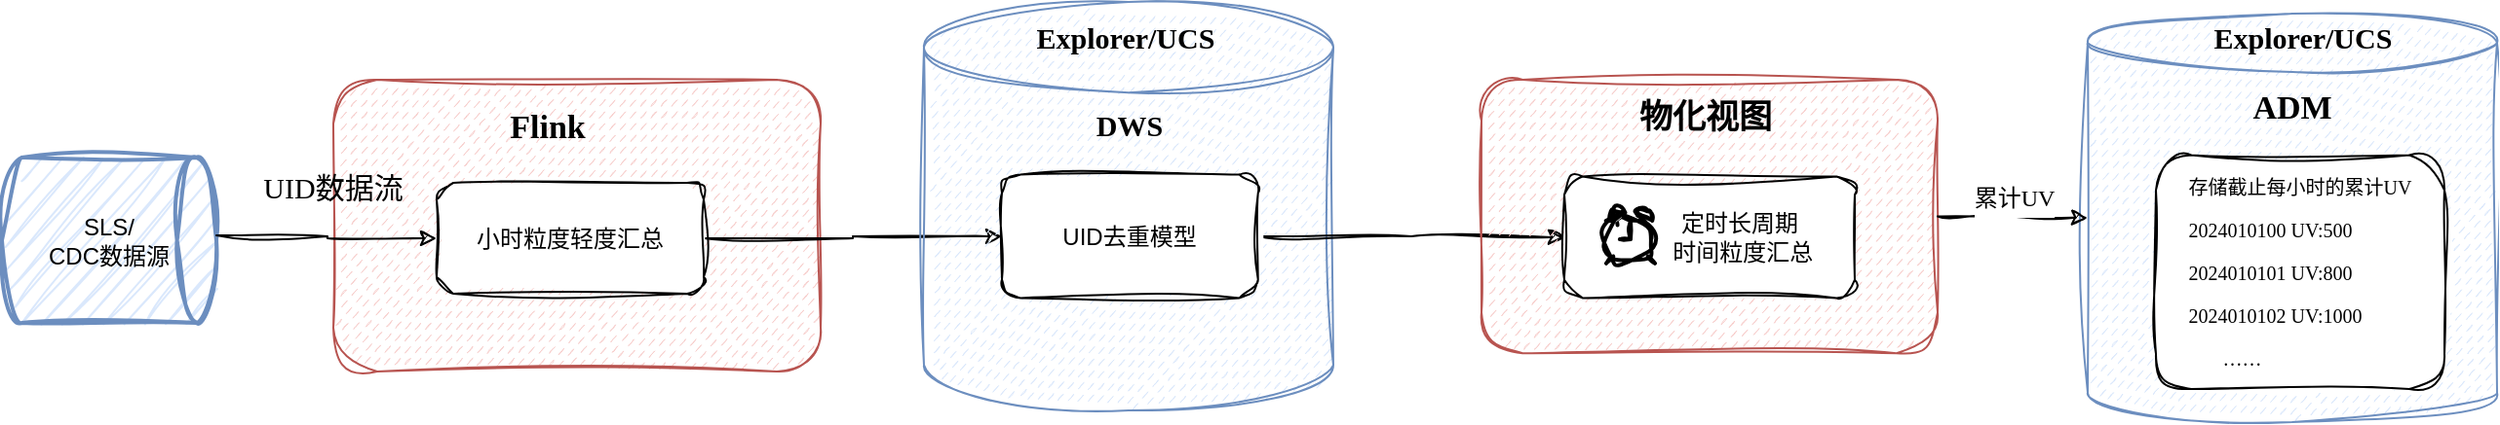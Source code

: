 <mxfile version="24.3.1" type="github">
  <diagram id="2pUIhmt7z4SOJBWyxBwC" name="Page-1">
    <mxGraphModel dx="954" dy="531" grid="1" gridSize="10" guides="1" tooltips="1" connect="1" arrows="1" fold="1" page="1" pageScale="1" pageWidth="827" pageHeight="1169" math="0" shadow="0">
      <root>
        <mxCell id="0" />
        <mxCell id="1" parent="0" />
        <mxCell id="mc7GSk7UoKByBwXPfGhx-1" value="SLS/&lt;br&gt;CDC数据源" style="strokeWidth=2;html=1;shape=mxgraph.flowchart.direct_data;whiteSpace=wrap;sketch=1;curveFitting=1;jiggle=2;fillColor=#dae8fc;strokeColor=#6c8ebf;" parent="1" vertex="1">
          <mxGeometry x="27" y="917" width="110" height="85" as="geometry" />
        </mxCell>
        <mxCell id="mc7GSk7UoKByBwXPfGhx-2" value="" style="rounded=1;whiteSpace=wrap;html=1;fillStyle=dashed;sketch=1;curveFitting=1;jiggle=2;fillColor=#f8cecc;strokeColor=#b85450;" parent="1" vertex="1">
          <mxGeometry x="197" y="877" width="250" height="150" as="geometry" />
        </mxCell>
        <mxCell id="mc7GSk7UoKByBwXPfGhx-3" style="edgeStyle=orthogonalEdgeStyle;rounded=0;orthogonalLoop=1;jettySize=auto;html=1;exitX=1;exitY=0.5;exitDx=0;exitDy=0;exitPerimeter=0;sketch=1;curveFitting=1;jiggle=2;entryX=0;entryY=0.5;entryDx=0;entryDy=0;" parent="1" target="mc7GSk7UoKByBwXPfGhx-5" edge="1">
          <mxGeometry relative="1" as="geometry">
            <mxPoint x="227" y="957" as="targetPoint" />
            <mxPoint x="137" y="957" as="sourcePoint" />
          </mxGeometry>
        </mxCell>
        <mxCell id="mc7GSk7UoKByBwXPfGhx-4" value="UID数据流" style="text;html=1;align=center;verticalAlign=middle;whiteSpace=wrap;rounded=0;fontFamily=Comic Sans MS;fontSize=15;fontColor=default;" parent="1" vertex="1">
          <mxGeometry x="157" y="917" width="80" height="30" as="geometry" />
        </mxCell>
        <mxCell id="mc7GSk7UoKByBwXPfGhx-11" style="edgeStyle=orthogonalEdgeStyle;rounded=0;sketch=1;hachureGap=4;jiggle=2;curveFitting=1;orthogonalLoop=1;jettySize=auto;html=1;exitX=1;exitY=0.5;exitDx=0;exitDy=0;entryX=0;entryY=0.5;entryDx=0;entryDy=0;fontFamily=Architects Daughter;fontSource=https%3A%2F%2Ffonts.googleapis.com%2Fcss%3Ffamily%3DArchitects%2BDaughter;" parent="1" source="mc7GSk7UoKByBwXPfGhx-5" target="mc7GSk7UoKByBwXPfGhx-9" edge="1">
          <mxGeometry relative="1" as="geometry" />
        </mxCell>
        <mxCell id="mc7GSk7UoKByBwXPfGhx-5" value="小时粒度轻度汇总" style="rounded=1;whiteSpace=wrap;html=1;sketch=1;hachureGap=4;jiggle=2;curveFitting=1;" parent="1" vertex="1">
          <mxGeometry x="250" y="930" width="137" height="57" as="geometry" />
        </mxCell>
        <mxCell id="mc7GSk7UoKByBwXPfGhx-6" value="Flink" style="text;html=1;align=center;verticalAlign=middle;whiteSpace=wrap;rounded=0;fontFamily=Comic Sans MS;fontSize=17;fontStyle=1" parent="1" vertex="1">
          <mxGeometry x="277" y="887" width="60" height="30" as="geometry" />
        </mxCell>
        <mxCell id="mc7GSk7UoKByBwXPfGhx-7" value="" style="shape=cylinder3;whiteSpace=wrap;html=1;boundedLbl=1;backgroundOutline=1;size=23.296;fillStyle=dashed;sketch=1;curveFitting=1;jiggle=2;fillColor=#dae8fc;strokeColor=#6c8ebf;" parent="1" vertex="1">
          <mxGeometry x="500" y="837" width="210" height="210" as="geometry" />
        </mxCell>
        <mxCell id="mc7GSk7UoKByBwXPfGhx-8" value="&lt;b&gt;Explorer/UCS&lt;/b&gt;" style="text;html=1;align=center;verticalAlign=middle;whiteSpace=wrap;rounded=0;fontFamily=Comic Sans MS;fontSize=15;strokeWidth=0;" parent="1" vertex="1">
          <mxGeometry x="545.62" y="837" width="115" height="35" as="geometry" />
        </mxCell>
        <mxCell id="mc7GSk7UoKByBwXPfGhx-20" style="edgeStyle=orthogonalEdgeStyle;rounded=0;sketch=1;hachureGap=4;jiggle=2;curveFitting=1;orthogonalLoop=1;jettySize=auto;html=1;exitX=1;exitY=0.5;exitDx=0;exitDy=0;entryX=0;entryY=0.5;entryDx=0;entryDy=0;fontFamily=Architects Daughter;fontSource=https%3A%2F%2Ffonts.googleapis.com%2Fcss%3Ffamily%3DArchitects%2BDaughter;" parent="1" source="mc7GSk7UoKByBwXPfGhx-9" target="mc7GSk7UoKByBwXPfGhx-14" edge="1">
          <mxGeometry relative="1" as="geometry" />
        </mxCell>
        <mxCell id="mc7GSk7UoKByBwXPfGhx-9" value="&lt;div&gt;&lt;span style=&quot;background-color: initial;&quot;&gt;UID去重模型&lt;/span&gt;&lt;br&gt;&lt;/div&gt;" style="rounded=1;whiteSpace=wrap;html=1;sketch=1;hachureGap=4;jiggle=2;curveFitting=1;" parent="1" vertex="1">
          <mxGeometry x="540" y="925.79" width="131.37" height="63.43" as="geometry" />
        </mxCell>
        <mxCell id="mc7GSk7UoKByBwXPfGhx-10" value="&lt;b&gt;DWS&lt;/b&gt;" style="text;html=1;align=center;verticalAlign=middle;whiteSpace=wrap;rounded=0;fontFamily=Comic Sans MS;fontSize=15;strokeWidth=0;" parent="1" vertex="1">
          <mxGeometry x="548.18" y="882" width="115" height="35" as="geometry" />
        </mxCell>
        <mxCell id="mc7GSk7UoKByBwXPfGhx-12" value="" style="rounded=1;whiteSpace=wrap;html=1;fillStyle=dashed;sketch=1;curveFitting=1;jiggle=2;fillColor=#f8cecc;strokeColor=#b85450;" parent="1" vertex="1">
          <mxGeometry x="786" y="877" width="234" height="140.63" as="geometry" />
        </mxCell>
        <mxCell id="mc7GSk7UoKByBwXPfGhx-13" value="&lt;b&gt;物化视图&lt;/b&gt;" style="text;html=1;align=center;verticalAlign=middle;whiteSpace=wrap;rounded=0;fontFamily=Comic Sans MS;fontSize=17;" parent="1" vertex="1">
          <mxGeometry x="866" y="887" width="70" height="20" as="geometry" />
        </mxCell>
        <mxCell id="mc7GSk7UoKByBwXPfGhx-14" value="&amp;nbsp; &amp;nbsp; &amp;nbsp; &amp;nbsp; &amp;nbsp;定时长周期&lt;div&gt;&lt;span style=&quot;white-space: pre;&quot;&gt;&#x9;&lt;/span&gt;&amp;nbsp; 时间粒度汇总&lt;/div&gt;" style="rounded=1;whiteSpace=wrap;html=1;sketch=1;curveFitting=1;jiggle=2;" parent="1" vertex="1">
          <mxGeometry x="828.5" y="926.73" width="149" height="62.49" as="geometry" />
        </mxCell>
        <mxCell id="mc7GSk7UoKByBwXPfGhx-16" value="" style="shape=cylinder3;whiteSpace=wrap;html=1;boundedLbl=1;backgroundOutline=1;size=15;fillStyle=dashed;sketch=1;curveFitting=1;jiggle=2;fillColor=#dae8fc;strokeColor=#6c8ebf;" parent="1" vertex="1">
          <mxGeometry x="1097" y="843" width="210" height="210" as="geometry" />
        </mxCell>
        <mxCell id="mc7GSk7UoKByBwXPfGhx-17" value="&lt;b&gt;ADM&lt;/b&gt;" style="text;html=1;align=center;verticalAlign=middle;whiteSpace=wrap;rounded=0;fontFamily=Comic Sans MS;fontSize=17;" parent="1" vertex="1">
          <mxGeometry x="1172" y="877.38" width="60" height="30" as="geometry" />
        </mxCell>
        <mxCell id="mc7GSk7UoKByBwXPfGhx-18" value="&lt;span style=&quot;font-size: 12px;&quot;&gt;累计UV&lt;/span&gt;" style="edgeStyle=orthogonalEdgeStyle;rounded=0;orthogonalLoop=1;jettySize=auto;html=1;exitX=1;exitY=0.5;exitDx=0;exitDy=0;entryX=0;entryY=0.5;entryDx=0;entryDy=0;entryPerimeter=0;fontFamily=Comic Sans MS;fontSize=17;fontColor=default;sketch=1;curveFitting=1;jiggle=2;" parent="1" source="mc7GSk7UoKByBwXPfGhx-12" target="mc7GSk7UoKByBwXPfGhx-16" edge="1">
          <mxGeometry x="-0.007" y="-10" relative="1" as="geometry">
            <mxPoint x="10" y="-10" as="offset" />
            <mxPoint x="1030" y="951.74" as="sourcePoint" />
          </mxGeometry>
        </mxCell>
        <mxCell id="mc7GSk7UoKByBwXPfGhx-19" value="&lt;p style=&quot;border-color: var(--border-color); font-size: 10px; text-align: left;&quot;&gt;存储截止每小时的累计UV&lt;/p&gt;&lt;p style=&quot;border-color: var(--border-color); font-size: 10px; text-align: left;&quot;&gt;2024010100 UV:500&lt;/p&gt;&lt;p style=&quot;border-color: var(--border-color); font-size: 10px; text-align: left;&quot;&gt;2024010101 UV:800&lt;/p&gt;&lt;p style=&quot;border-color: var(--border-color); font-size: 10px; text-align: left;&quot;&gt;2024010102 UV:1000&lt;/p&gt;&lt;p style=&quot;border-color: var(--border-color); font-size: 10px; text-align: left;&quot;&gt;&lt;span style=&quot;white-space: pre;&quot;&gt;&amp;nbsp;&amp;nbsp;&amp;nbsp;&amp;nbsp;&lt;/span&gt;&amp;nbsp; &amp;nbsp;……&lt;/p&gt;" style="rounded=1;whiteSpace=wrap;html=1;align=center;verticalAlign=middle;fontFamily=Comic Sans MS;fontSize=17;fontColor=default;fillColor=default;gradientColor=none;sketch=1;curveFitting=1;jiggle=2;" parent="1" vertex="1">
          <mxGeometry x="1132" y="915.74" width="148" height="120.26" as="geometry" />
        </mxCell>
        <mxCell id="mc7GSk7UoKByBwXPfGhx-21" value="" style="html=1;verticalLabelPosition=bottom;align=center;labelBackgroundColor=#ffffff;verticalAlign=top;strokeWidth=2;strokeColor=#000000;shadow=0;dashed=0;shape=mxgraph.ios7.icons.alarm_clock;sketch=1;hachureGap=4;jiggle=2;curveFitting=1;fontFamily=Architects Daughter;fontSource=https%3A%2F%2Ffonts.googleapis.com%2Fcss%3Ffamily%3DArchitects%2BDaughter;" parent="1" vertex="1">
          <mxGeometry x="850" y="943.61" width="25" height="27.78" as="geometry" />
        </mxCell>
        <mxCell id="mc7GSk7UoKByBwXPfGhx-22" value="&lt;b&gt;Explorer/UCS&lt;/b&gt;" style="text;html=1;align=center;verticalAlign=middle;whiteSpace=wrap;rounded=0;fontFamily=Comic Sans MS;fontSize=15;strokeWidth=0;" parent="1" vertex="1">
          <mxGeometry x="1150" y="837" width="115" height="35" as="geometry" />
        </mxCell>
      </root>
    </mxGraphModel>
  </diagram>
</mxfile>

